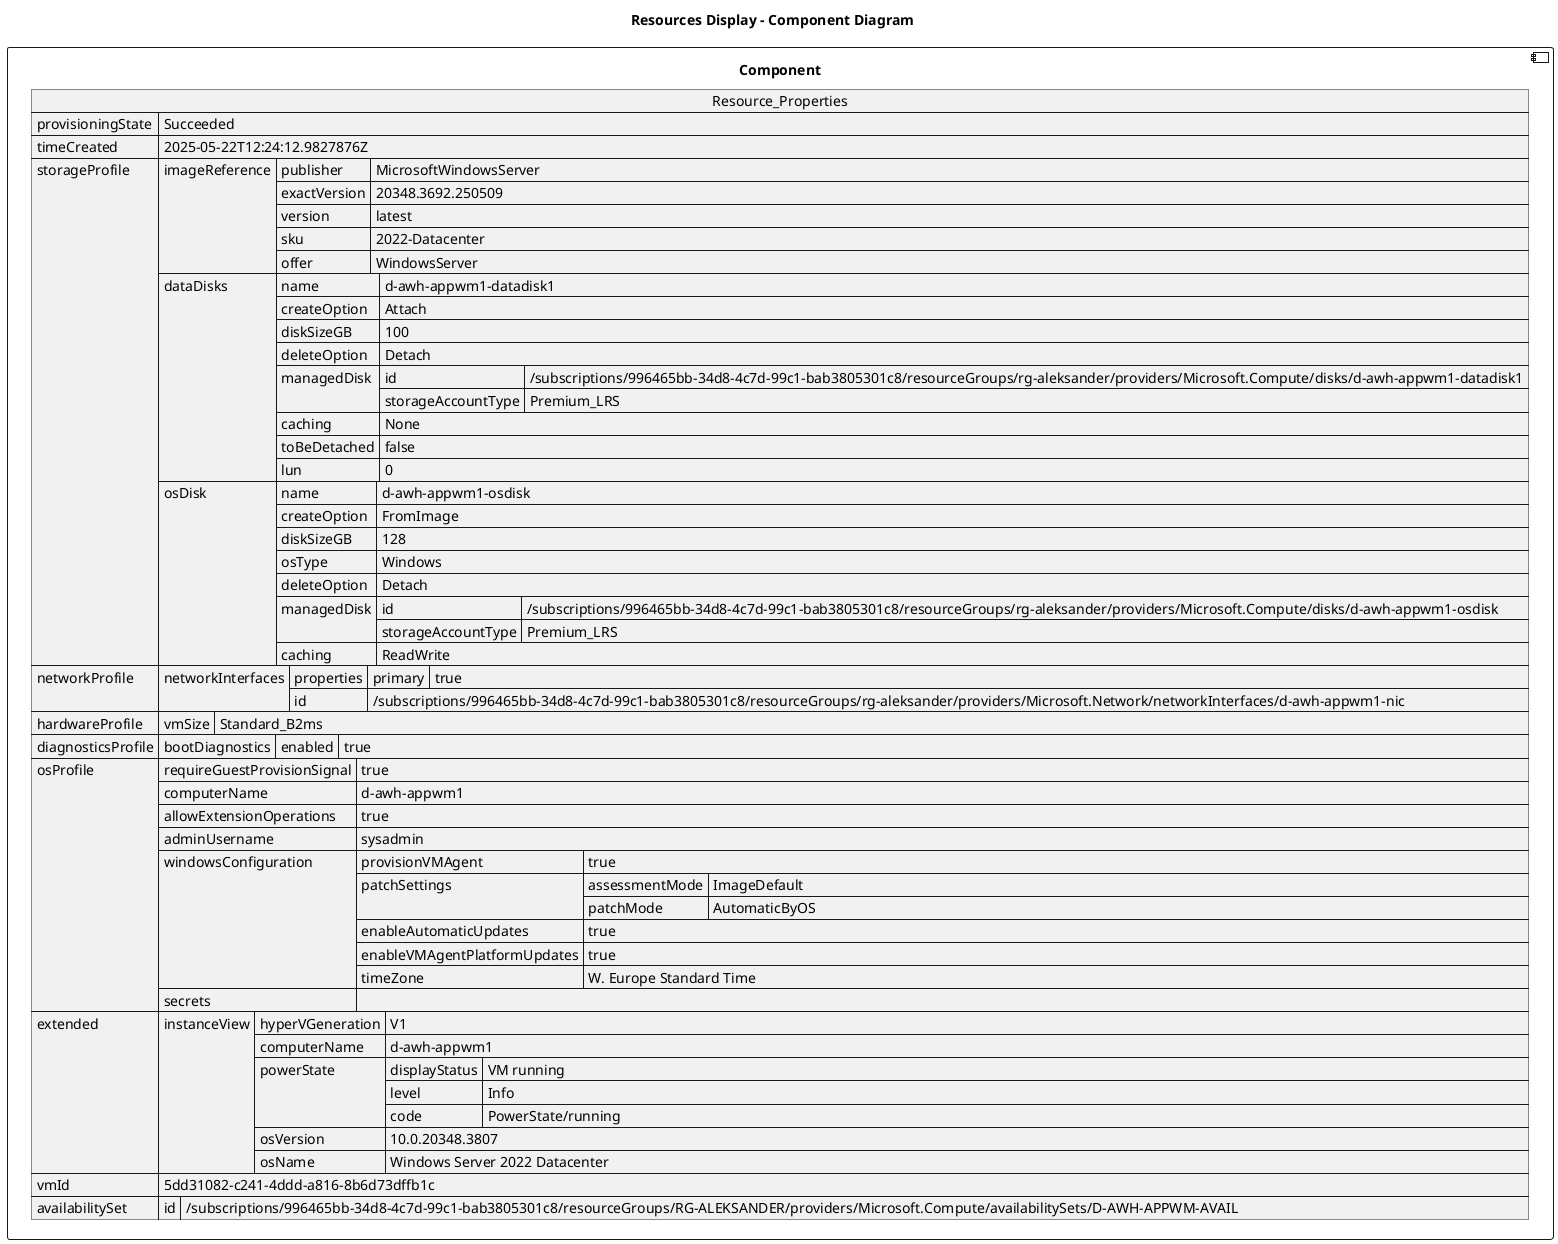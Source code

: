 @startuml

title Resources Display - Component Diagram

component Component {

json  Resource_Properties {
  "provisioningState": "Succeeded",
  "timeCreated": "2025-05-22T12:24:12.9827876Z",
  "storageProfile": {
    "imageReference": {
      "publisher": "MicrosoftWindowsServer",
      "exactVersion": "20348.3692.250509",
      "version": "latest",
      "sku": "2022-Datacenter",
      "offer": "WindowsServer"
    },
    "dataDisks": [
      {
        "name": "d-awh-appwm1-datadisk1",
        "createOption": "Attach",
        "diskSizeGB": 100,
        "deleteOption": "Detach",
        "managedDisk": {
          "id": "/subscriptions/996465bb-34d8-4c7d-99c1-bab3805301c8/resourceGroups/rg-aleksander/providers/Microsoft.Compute/disks/d-awh-appwm1-datadisk1",
          "storageAccountType": "Premium_LRS"
        },
        "caching": "None",
        "toBeDetached": false,
        "lun": 0
      }
    ],
    "osDisk": {
      "name": "d-awh-appwm1-osdisk",
      "createOption": "FromImage",
      "diskSizeGB": 128,
      "osType": "Windows",
      "deleteOption": "Detach",
      "managedDisk": {
        "id": "/subscriptions/996465bb-34d8-4c7d-99c1-bab3805301c8/resourceGroups/rg-aleksander/providers/Microsoft.Compute/disks/d-awh-appwm1-osdisk",
        "storageAccountType": "Premium_LRS"
      },
      "caching": "ReadWrite"
    }
  },
  "networkProfile": {
    "networkInterfaces": [
      {
        "properties": {
          "primary": true
        },
        "id": "/subscriptions/996465bb-34d8-4c7d-99c1-bab3805301c8/resourceGroups/rg-aleksander/providers/Microsoft.Network/networkInterfaces/d-awh-appwm1-nic"
      }
    ]
  },
  "hardwareProfile": {
    "vmSize": "Standard_B2ms"
  },
  "diagnosticsProfile": {
    "bootDiagnostics": {
      "enabled": true
    }
  },
  "osProfile": {
    "requireGuestProvisionSignal": true,
    "computerName": "d-awh-appwm1",
    "allowExtensionOperations": true,
    "adminUsername": "sysadmin",
    "windowsConfiguration": {
      "provisionVMAgent": true,
      "patchSettings": {
        "assessmentMode": "ImageDefault",
        "patchMode": "AutomaticByOS"
      },
      "enableAutomaticUpdates": true,
      "enableVMAgentPlatformUpdates": true,
      "timeZone": "W. Europe Standard Time"
    },
    "secrets": []
  },
  "extended": {
    "instanceView": {
      "hyperVGeneration": "V1",
      "computerName": "d-awh-appwm1",
      "powerState": {
        "displayStatus": "VM running",
        "level": "Info",
        "code": "PowerState/running"
      },
      "osVersion": "10.0.20348.3807",
      "osName": "Windows Server 2022 Datacenter"
    }
  },
  "vmId": "5dd31082-c241-4ddd-a816-8b6d73dffb1c",
  "availabilitySet": {
    "id": "/subscriptions/996465bb-34d8-4c7d-99c1-bab3805301c8/resourceGroups/RG-ALEKSANDER/providers/Microsoft.Compute/availabilitySets/D-AWH-APPWM-AVAIL"
  }
}
}
@enduml
